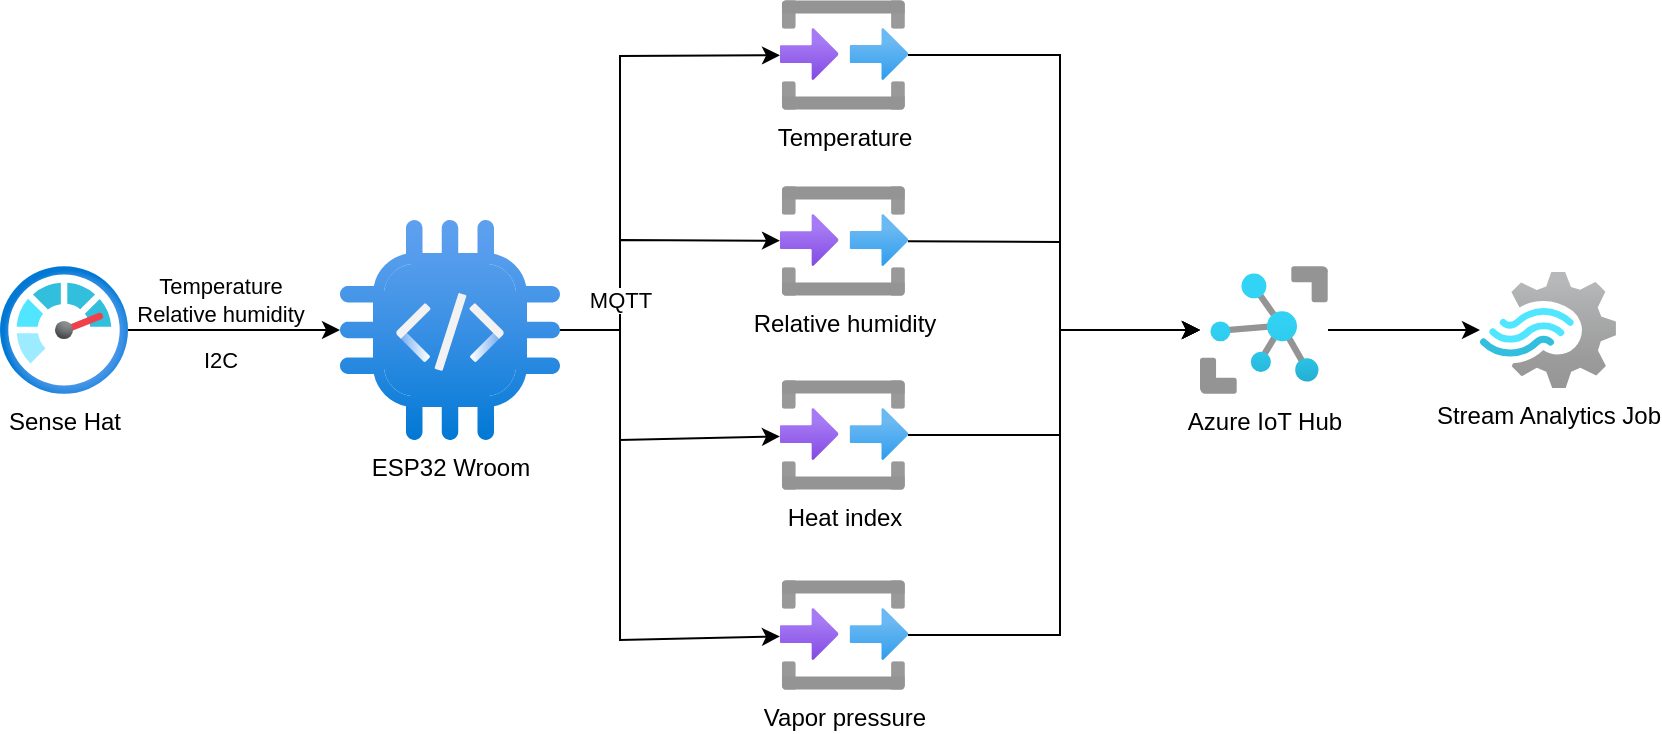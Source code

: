 <mxfile version="23.1.5" type="device">
  <diagram name="Page-1" id="XlxlM5Ajr4PHqVxrQ_gi">
    <mxGraphModel dx="1098" dy="820" grid="1" gridSize="10" guides="1" tooltips="1" connect="1" arrows="1" fold="1" page="1" pageScale="1" pageWidth="827" pageHeight="1169" math="0" shadow="0">
      <root>
        <mxCell id="0" />
        <mxCell id="1" parent="0" />
        <mxCell id="olNieZvr7FjvWqsExC-a-36" value="" style="edgeStyle=orthogonalEdgeStyle;rounded=0;orthogonalLoop=1;jettySize=auto;html=1;" edge="1" parent="1" source="olNieZvr7FjvWqsExC-a-1" target="olNieZvr7FjvWqsExC-a-35">
          <mxGeometry relative="1" as="geometry" />
        </mxCell>
        <mxCell id="olNieZvr7FjvWqsExC-a-1" value="Azure IoT Hub" style="image;aspect=fixed;html=1;points=[];align=center;fontSize=12;image=img/lib/azure2/iot/IoT_Hub.svg;" vertex="1" parent="1">
          <mxGeometry x="640" y="783" width="64" height="64" as="geometry" />
        </mxCell>
        <mxCell id="olNieZvr7FjvWqsExC-a-5" value="ESP32 Wroom" style="image;aspect=fixed;html=1;points=[];align=center;fontSize=12;image=img/lib/azure2/other/Defender_Programable_Board.svg;" vertex="1" parent="1">
          <mxGeometry x="210" y="760" width="110" height="110" as="geometry" />
        </mxCell>
        <mxCell id="olNieZvr7FjvWqsExC-a-10" value="" style="edgeStyle=orthogonalEdgeStyle;rounded=0;orthogonalLoop=1;jettySize=auto;html=1;" edge="1" parent="1" source="olNieZvr7FjvWqsExC-a-9" target="olNieZvr7FjvWqsExC-a-5">
          <mxGeometry relative="1" as="geometry" />
        </mxCell>
        <mxCell id="olNieZvr7FjvWqsExC-a-11" value="Temperature&lt;br&gt;Relative humidity" style="edgeLabel;html=1;align=center;verticalAlign=middle;resizable=0;points=[];" vertex="1" connectable="0" parent="olNieZvr7FjvWqsExC-a-10">
          <mxGeometry x="-0.321" y="2" relative="1" as="geometry">
            <mxPoint x="10" y="-13" as="offset" />
          </mxGeometry>
        </mxCell>
        <mxCell id="olNieZvr7FjvWqsExC-a-34" value="I2C" style="edgeLabel;html=1;align=center;verticalAlign=middle;resizable=0;points=[];" vertex="1" connectable="0" parent="olNieZvr7FjvWqsExC-a-10">
          <mxGeometry x="-0.321" y="2" relative="1" as="geometry">
            <mxPoint x="10" y="17" as="offset" />
          </mxGeometry>
        </mxCell>
        <mxCell id="olNieZvr7FjvWqsExC-a-9" value="Sense Hat" style="image;aspect=fixed;html=1;points=[];align=center;fontSize=12;image=img/lib/azure2/management_governance/Monitor.svg;" vertex="1" parent="1">
          <mxGeometry x="40" y="783" width="64" height="64" as="geometry" />
        </mxCell>
        <mxCell id="olNieZvr7FjvWqsExC-a-21" value="" style="edgeStyle=orthogonalEdgeStyle;rounded=0;orthogonalLoop=1;jettySize=auto;html=1;" edge="1" parent="1" source="olNieZvr7FjvWqsExC-a-12" target="olNieZvr7FjvWqsExC-a-1">
          <mxGeometry relative="1" as="geometry">
            <mxPoint x="610" y="815" as="targetPoint" />
            <Array as="points">
              <mxPoint x="570" y="678" />
              <mxPoint x="570" y="815" />
            </Array>
          </mxGeometry>
        </mxCell>
        <mxCell id="olNieZvr7FjvWqsExC-a-12" value="Temperature" style="image;aspect=fixed;html=1;points=[];align=center;fontSize=12;image=img/lib/azure2/general/Input_Output.svg;" vertex="1" parent="1">
          <mxGeometry x="430" y="650" width="64" height="55.0" as="geometry" />
        </mxCell>
        <mxCell id="olNieZvr7FjvWqsExC-a-13" value="Relative humidity" style="image;aspect=fixed;html=1;points=[];align=center;fontSize=12;image=img/lib/azure2/general/Input_Output.svg;" vertex="1" parent="1">
          <mxGeometry x="430" y="743" width="64" height="55.0" as="geometry" />
        </mxCell>
        <mxCell id="olNieZvr7FjvWqsExC-a-14" value="Heat index" style="image;aspect=fixed;html=1;points=[];align=center;fontSize=12;image=img/lib/azure2/general/Input_Output.svg;" vertex="1" parent="1">
          <mxGeometry x="430" y="840" width="64" height="55.0" as="geometry" />
        </mxCell>
        <mxCell id="olNieZvr7FjvWqsExC-a-17" value="Vapor pressure" style="image;aspect=fixed;html=1;points=[];align=center;fontSize=12;image=img/lib/azure2/general/Input_Output.svg;" vertex="1" parent="1">
          <mxGeometry x="430" y="940" width="64" height="55.0" as="geometry" />
        </mxCell>
        <mxCell id="olNieZvr7FjvWqsExC-a-24" value="" style="edgeStyle=orthogonalEdgeStyle;rounded=0;orthogonalLoop=1;jettySize=auto;html=1;" edge="1" parent="1" source="olNieZvr7FjvWqsExC-a-14" target="olNieZvr7FjvWqsExC-a-1">
          <mxGeometry relative="1" as="geometry">
            <mxPoint x="478" y="830" as="sourcePoint" />
            <mxPoint x="660" y="874.5" as="targetPoint" />
            <Array as="points">
              <mxPoint x="570" y="867" />
              <mxPoint x="570" y="815" />
            </Array>
          </mxGeometry>
        </mxCell>
        <mxCell id="olNieZvr7FjvWqsExC-a-28" value="" style="edgeStyle=orthogonalEdgeStyle;rounded=0;orthogonalLoop=1;jettySize=auto;html=1;" edge="1" parent="1" source="olNieZvr7FjvWqsExC-a-17" target="olNieZvr7FjvWqsExC-a-1">
          <mxGeometry relative="1" as="geometry">
            <mxPoint x="478" y="931.99" as="sourcePoint" />
            <mxPoint x="660" y="879.99" as="targetPoint" />
            <Array as="points">
              <mxPoint x="570" y="967" />
              <mxPoint x="570" y="815" />
            </Array>
          </mxGeometry>
        </mxCell>
        <mxCell id="olNieZvr7FjvWqsExC-a-29" value="" style="endArrow=classic;html=1;rounded=0;" edge="1" parent="1" source="olNieZvr7FjvWqsExC-a-5" target="olNieZvr7FjvWqsExC-a-12">
          <mxGeometry width="50" height="50" relative="1" as="geometry">
            <mxPoint x="470" y="800" as="sourcePoint" />
            <mxPoint x="520" y="750" as="targetPoint" />
            <Array as="points">
              <mxPoint x="350" y="815" />
              <mxPoint x="350" y="678" />
            </Array>
          </mxGeometry>
        </mxCell>
        <mxCell id="olNieZvr7FjvWqsExC-a-30" value="" style="endArrow=classic;html=1;rounded=0;" edge="1" parent="1" source="olNieZvr7FjvWqsExC-a-13" target="olNieZvr7FjvWqsExC-a-1">
          <mxGeometry width="50" height="50" relative="1" as="geometry">
            <mxPoint x="470" y="830" as="sourcePoint" />
            <mxPoint x="520" y="780" as="targetPoint" />
            <Array as="points">
              <mxPoint x="570" y="771" />
              <mxPoint x="570" y="815" />
            </Array>
          </mxGeometry>
        </mxCell>
        <mxCell id="olNieZvr7FjvWqsExC-a-31" value="" style="endArrow=classic;html=1;rounded=0;" edge="1" parent="1" source="olNieZvr7FjvWqsExC-a-5" target="olNieZvr7FjvWqsExC-a-13">
          <mxGeometry width="50" height="50" relative="1" as="geometry">
            <mxPoint x="450" y="810" as="sourcePoint" />
            <mxPoint x="500" y="760" as="targetPoint" />
            <Array as="points">
              <mxPoint x="350" y="815" />
              <mxPoint x="350" y="770" />
            </Array>
          </mxGeometry>
        </mxCell>
        <mxCell id="olNieZvr7FjvWqsExC-a-32" value="" style="endArrow=classic;html=1;rounded=0;" edge="1" parent="1" source="olNieZvr7FjvWqsExC-a-5" target="olNieZvr7FjvWqsExC-a-14">
          <mxGeometry width="50" height="50" relative="1" as="geometry">
            <mxPoint x="300" y="940" as="sourcePoint" />
            <mxPoint x="350" y="890" as="targetPoint" />
            <Array as="points">
              <mxPoint x="350" y="815" />
              <mxPoint x="350" y="870" />
            </Array>
          </mxGeometry>
        </mxCell>
        <mxCell id="olNieZvr7FjvWqsExC-a-33" value="MQTT" style="endArrow=classic;html=1;rounded=0;" edge="1" parent="1" source="olNieZvr7FjvWqsExC-a-5" target="olNieZvr7FjvWqsExC-a-17">
          <mxGeometry x="-0.774" y="-15" width="50" height="50" relative="1" as="geometry">
            <mxPoint x="420" y="920" as="sourcePoint" />
            <mxPoint x="470" y="870" as="targetPoint" />
            <Array as="points">
              <mxPoint x="350" y="815" />
              <mxPoint x="350" y="970" />
            </Array>
            <mxPoint x="15" y="-15" as="offset" />
          </mxGeometry>
        </mxCell>
        <mxCell id="olNieZvr7FjvWqsExC-a-35" value="Stream Analytics Job" style="image;aspect=fixed;html=1;points=[];align=center;fontSize=12;image=img/lib/azure2/analytics/Stream_Analytics_Jobs.svg;" vertex="1" parent="1">
          <mxGeometry x="780" y="786" width="68" height="58.0" as="geometry" />
        </mxCell>
      </root>
    </mxGraphModel>
  </diagram>
</mxfile>
